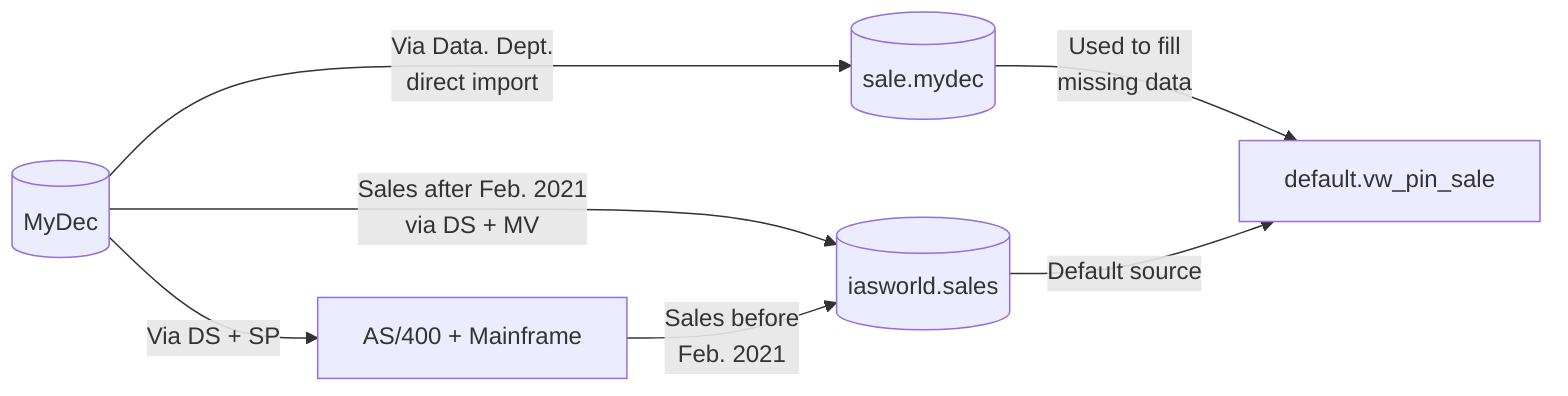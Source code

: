 flowchart LR
    A[(MyDec)] -->|Via DS + SP| B[AS/400 + Mainframe]
    A --> |Sales after Feb. 2021<br>via DS + MV| C[(iasworld.sales)]
    B --> |Sales before<br>Feb. 2021| C
    A --> |Via Data. Dept.<br> direct import| D[(sale.mydec)]
    D --> |Used to fill<br>missing data| E[default.vw_pin_sale]
    C --> |Default source| E